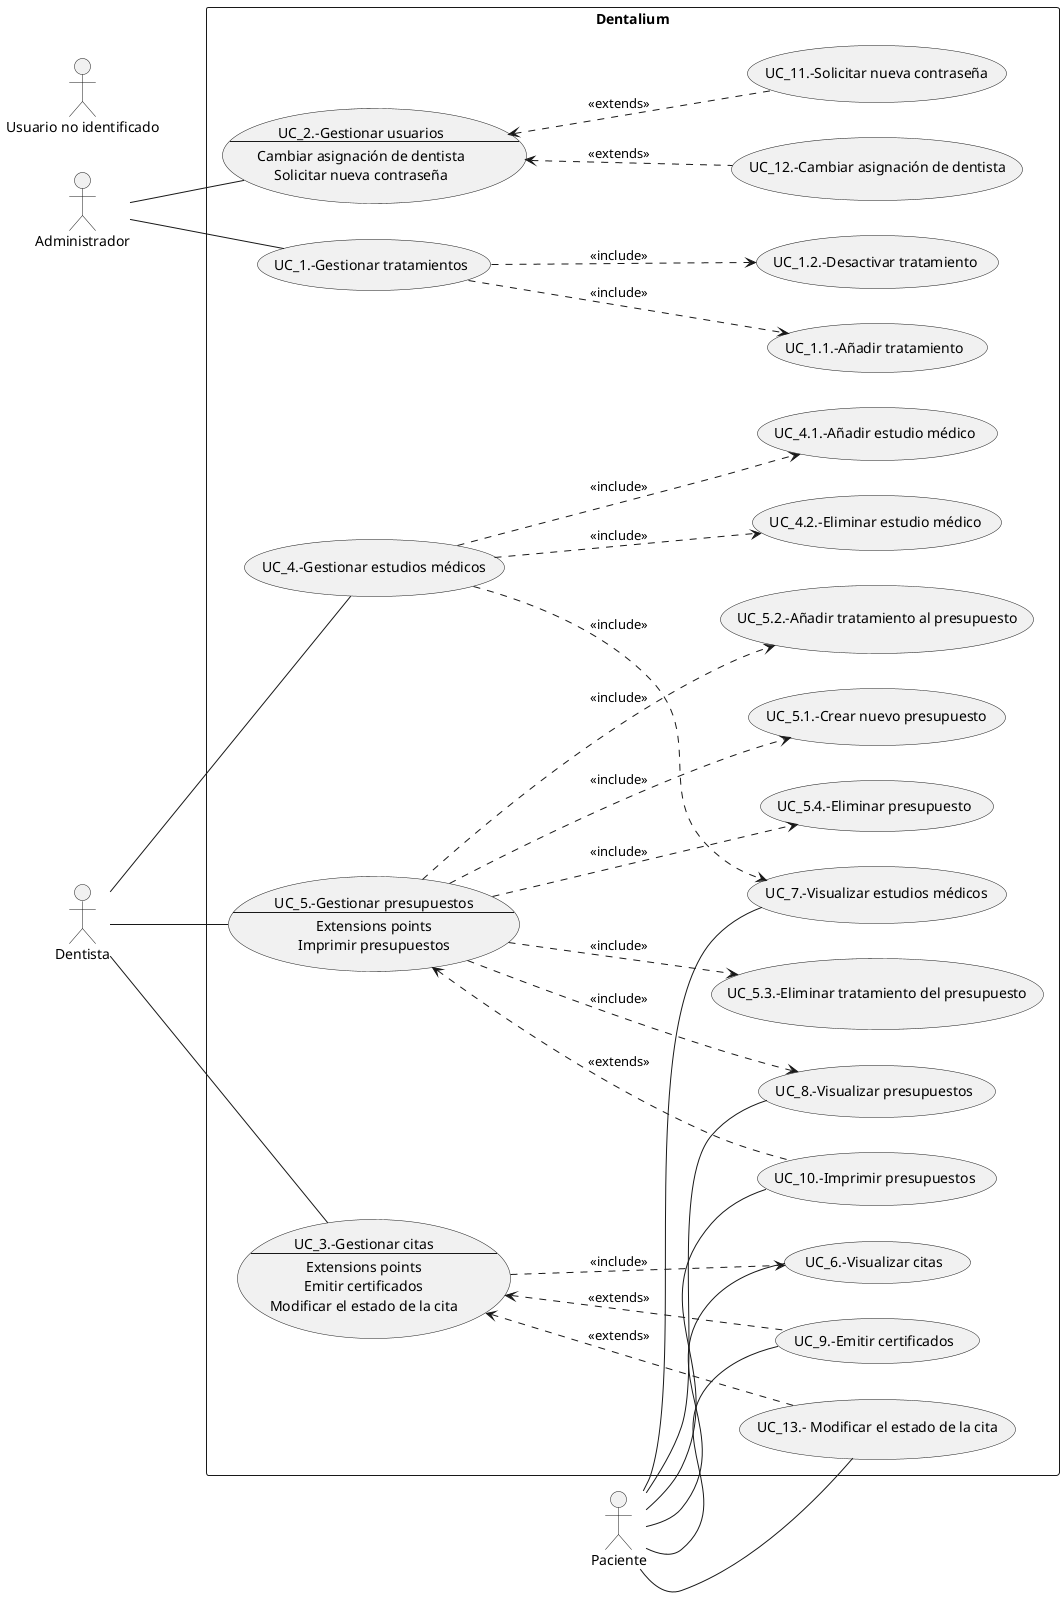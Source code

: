 @startuml

left to right direction

:Administrador: as admin

:Dentista: as dentist

:Paciente: as patient

:Usuario no identificado: as A


rectangle Dentalium {

    usecase UC1 as "UC_1.-Gestionar tratamientos"
    usecase UC1.1 as "UC_1.1.-Añadir tratamiento"
    usecase UC1.2 as "UC_1.2.-Desactivar tratamiento"

    usecase UC2 as "UC_2.-Gestionar usuarios
                --
                Cambiar asignación de dentista
                Solicitar nueva contraseña"
    usecase UC12 as "UC_12.-Cambiar asignación de dentista"
    usecase UC11 as "UC_11.-Solicitar nueva contraseña"


    usecase UC3 as "UC_3.-Gestionar citas
        --
        Extensions points
        Emitir certificados
        Modificar el estado de la cita"


    usecase UC4 as "UC_4.-Gestionar estudios médicos"
    usecase UC4.1 as "UC_4.1.-Añadir estudio médico"
    usecase UC4.2 as "UC_4.2.-Eliminar estudio médico"

    usecase UC5 as "UC_5.-Gestionar presupuestos
            --
            Extensions points
            Imprimir presupuestos"
    usecase UC5.1 as "UC_5.1.-Crear nuevo presupuesto"
    usecase UC5.2 as "UC_5.2.-Añadir tratamiento al presupuesto"
    usecase UC5.3 as "UC_5.3.-Eliminar tratamiento del presupuesto"
    usecase UC5.4 as "UC_5.4.-Eliminar presupuesto"
    usecase UC8 as "UC_8.-Visualizar presupuestos"
    usecase UC10 as "UC_10.-Imprimir presupuestos"


    usecase UC6 as "UC_6.-Visualizar citas"
    usecase UC9 as "UC_9.-Emitir certificados"

    usecase UC7 as "UC_7.-Visualizar estudios médicos"

    usecase UC13 as "UC_13.- Modificar el estado de la cita"
    (UC2) <..down- (UC11) : <<extends>>
    (UC1) -down..> (UC1.1) : <<include>>
    (UC1) -down..> (UC1.2) : <<include>>

    (UC3) <..down- (UC9) : <<extends>>
    (UC3) -down..> (UC6) : <<include>>
    (UC4) -down..> (UC7) : <<include>>
    (UC4) -down..> (UC4.1) : <<include>>
    (UC4) -down..> (UC4.2) : <<include>>

    (UC5) -down..> (UC8) : <<include>>
    (UC5) -down..> (UC5.1) : <<include>>
    (UC5) -down..> (UC5.2) : <<include>>
    (UC5) -down..> (UC5.3) : <<include>>
    (UC5) -down..> (UC5.4) : <<include>>

    (UC5) <..down- (UC10) : <<extends>>
    (UC2) <..down- (UC12) : <<extends>>
    (UC3) <..down- (UC13) : <<extends>>

    admin -- (UC1)
    admin -- (UC2)
    dentist -- (UC3)
    dentist -- (UC4)
    dentist -- (UC5)
    patient -- (UC6)
    patient -- (UC7)
    patient -- (UC8)
    patient -- (UC9)
    patient -- (UC10)
    patient -- (UC13)

}


@enduml
